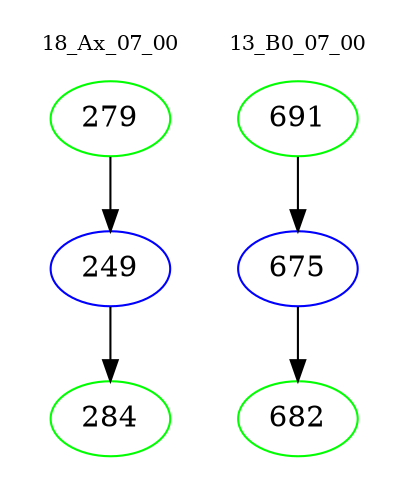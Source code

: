 digraph{
subgraph cluster_0 {
color = white
label = "18_Ax_07_00";
fontsize=10;
T0_279 [label="279", color="green"]
T0_279 -> T0_249 [color="black"]
T0_249 [label="249", color="blue"]
T0_249 -> T0_284 [color="black"]
T0_284 [label="284", color="green"]
}
subgraph cluster_1 {
color = white
label = "13_B0_07_00";
fontsize=10;
T1_691 [label="691", color="green"]
T1_691 -> T1_675 [color="black"]
T1_675 [label="675", color="blue"]
T1_675 -> T1_682 [color="black"]
T1_682 [label="682", color="green"]
}
}

